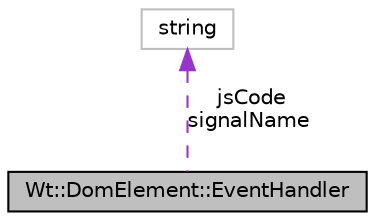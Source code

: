 digraph "Wt::DomElement::EventHandler"
{
 // LATEX_PDF_SIZE
  edge [fontname="Helvetica",fontsize="10",labelfontname="Helvetica",labelfontsize="10"];
  node [fontname="Helvetica",fontsize="10",shape=record];
  Node1 [label="Wt::DomElement::EventHandler",height=0.2,width=0.4,color="black", fillcolor="grey75", style="filled", fontcolor="black",tooltip=" "];
  Node2 -> Node1 [dir="back",color="darkorchid3",fontsize="10",style="dashed",label=" jsCode\nsignalName" ];
  Node2 [label="string",height=0.2,width=0.4,color="grey75", fillcolor="white", style="filled",tooltip=" "];
}
